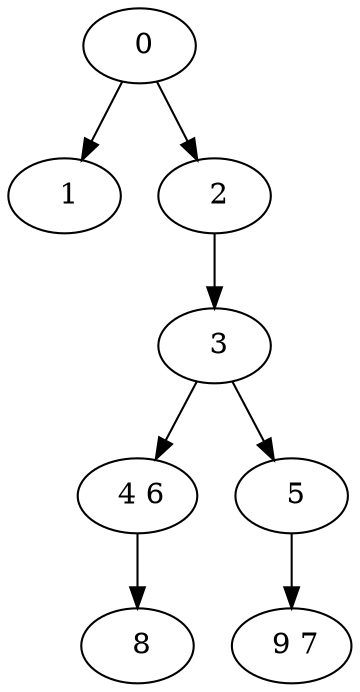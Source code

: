 digraph mytree {
" 0" -> " 1";
" 0" -> " 2";
" 1";
" 2" -> " 3";
" 4 6" -> " 8";
" 3" -> " 4 6";
" 3" -> " 5";
" 5" -> " 9 7";
" 9 7";
" 8";
}
